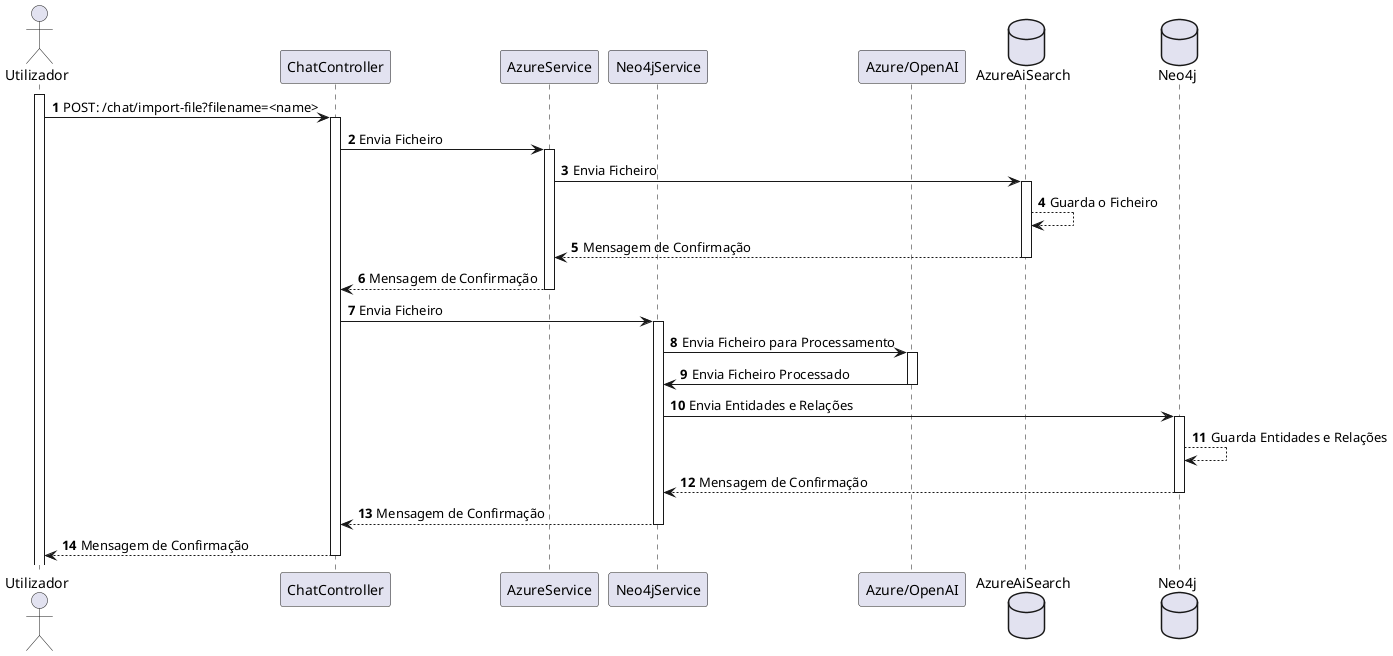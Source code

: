 @startuml

autonumber
Actor Utilizador as user

participant ChatController as controller
participant AzureService as azureService
participant Neo4jService as neo4jService

participant "Azure/OpenAI" as azureOpenAI

database "AzureAiSearch" as azureAiSearch
database "Neo4j" as neo4j

activate user
user -> controller : POST: /chat/import-file?filename=<name>

activate controller

controller -> azureService : Envia Ficheiro
activate azureService
azureService -> azureAiSearch : Envia Ficheiro

activate azureAiSearch
azureAiSearch --> azureAiSearch : Guarda o Ficheiro
azureAiSearch --> azureService : Mensagem de Confirmação
deactivate azureAiSearch

azureService --> controller : Mensagem de Confirmação
deactivate azureService
controller -> neo4jService : Envia Ficheiro
activate neo4jService

neo4jService -> azureOpenAI : Envia Ficheiro para Processamento
activate azureOpenAI
azureOpenAI -> neo4jService : Envia Ficheiro Processado
deactivate azureOpenAI

neo4jService -> neo4j : Envia Entidades e Relações
activate neo4j
neo4j --> neo4j : Guarda Entidades e Relações
neo4j --> neo4jService : Mensagem de Confirmação
deactivate neo4j

neo4jService --> controller : Mensagem de Confirmação
deactivate neo4jService

controller --> user : Mensagem de Confirmação
deactivate controller

@enduml